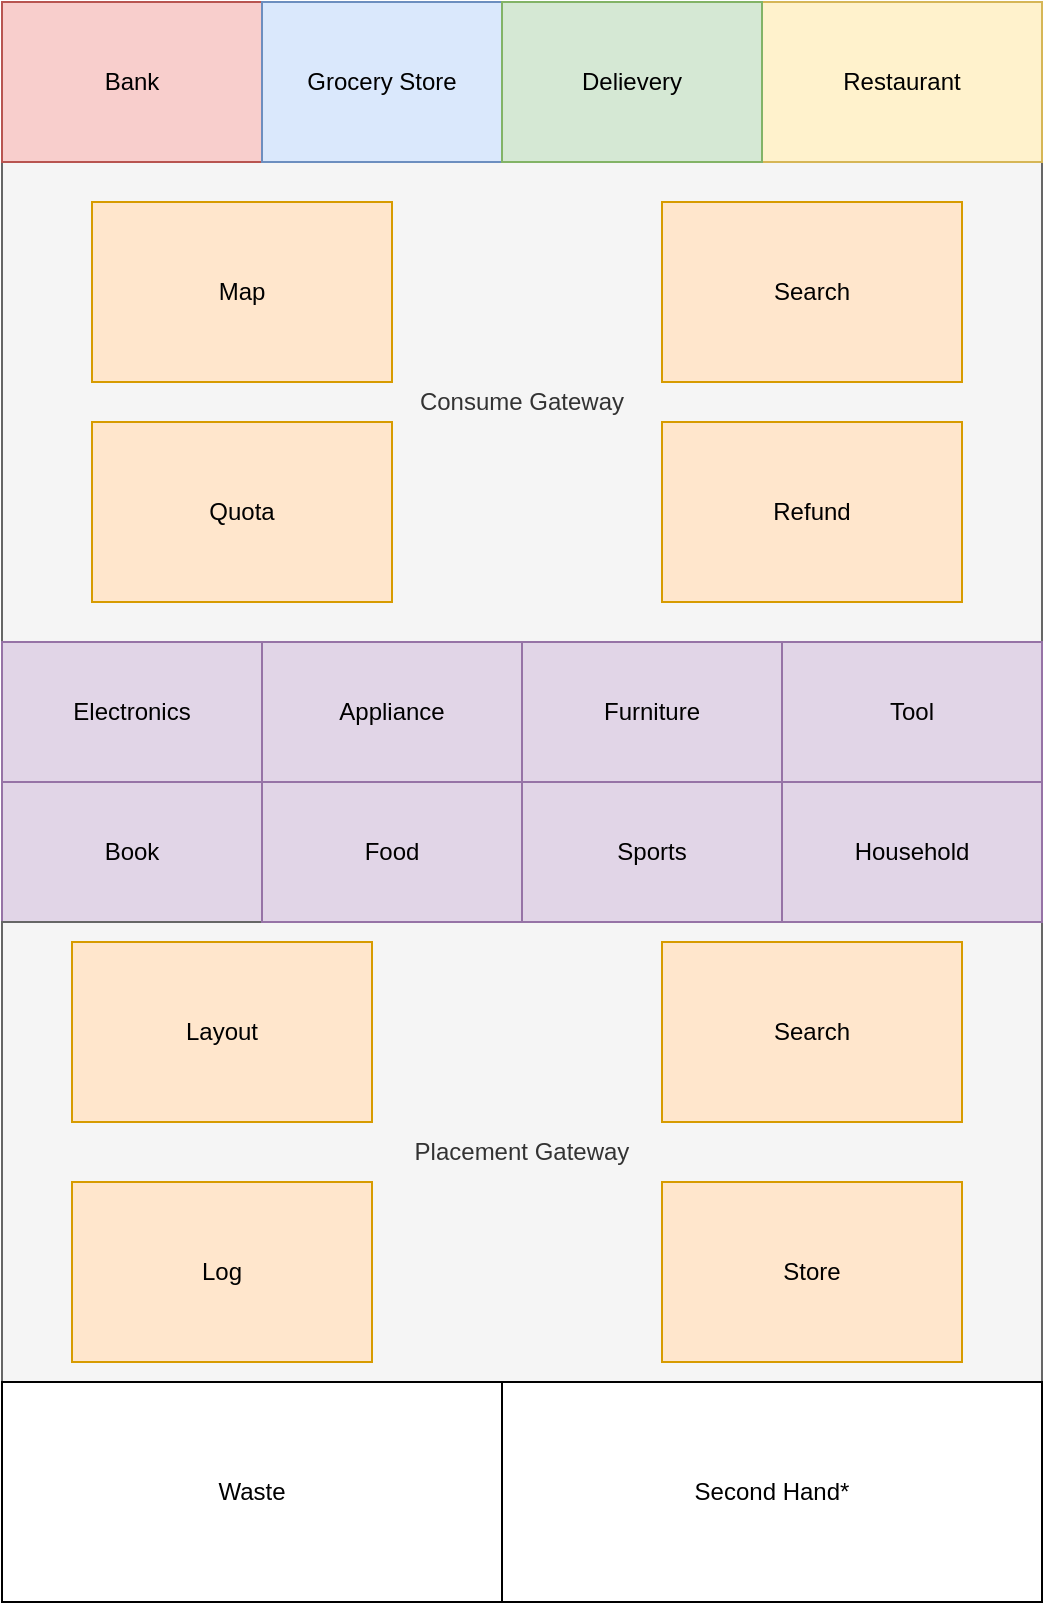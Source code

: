 <mxfile version="25.0.3">
  <diagram name="Page-1" id="npLbE8J98bGHxl6P-5pd">
    <mxGraphModel dx="2074" dy="1098" grid="1" gridSize="10" guides="1" tooltips="1" connect="1" arrows="1" fold="1" page="1" pageScale="1" pageWidth="850" pageHeight="1100" math="0" shadow="0">
      <root>
        <mxCell id="0" />
        <mxCell id="1" parent="0" />
        <mxCell id="xrJP1ih3WPZKi38gxEbK-1" value="Consume Gateway" style="rounded=0;whiteSpace=wrap;html=1;fillColor=#f5f5f5;fontColor=#333333;strokeColor=#666666;" vertex="1" parent="1">
          <mxGeometry x="150" y="220" width="520" height="240" as="geometry" />
        </mxCell>
        <mxCell id="xrJP1ih3WPZKi38gxEbK-3" value="Bank" style="rounded=0;whiteSpace=wrap;html=1;fillColor=#f8cecc;strokeColor=#b85450;" vertex="1" parent="1">
          <mxGeometry x="150" y="140" width="130" height="80" as="geometry" />
        </mxCell>
        <mxCell id="xrJP1ih3WPZKi38gxEbK-4" value="Grocery Store" style="rounded=0;whiteSpace=wrap;html=1;fillColor=#dae8fc;strokeColor=#6c8ebf;" vertex="1" parent="1">
          <mxGeometry x="280" y="140" width="120" height="80" as="geometry" />
        </mxCell>
        <mxCell id="xrJP1ih3WPZKi38gxEbK-5" value="Restaurant" style="rounded=0;whiteSpace=wrap;html=1;fillColor=#fff2cc;strokeColor=#d6b656;" vertex="1" parent="1">
          <mxGeometry x="530" y="140" width="140" height="80" as="geometry" />
        </mxCell>
        <mxCell id="xrJP1ih3WPZKi38gxEbK-6" value="Appliance" style="rounded=0;whiteSpace=wrap;html=1;fillColor=#e1d5e7;strokeColor=#9673a6;" vertex="1" parent="1">
          <mxGeometry x="280" y="460" width="130" height="70" as="geometry" />
        </mxCell>
        <mxCell id="xrJP1ih3WPZKi38gxEbK-7" value="Map" style="rounded=0;whiteSpace=wrap;html=1;fillColor=#ffe6cc;strokeColor=#d79b00;" vertex="1" parent="1">
          <mxGeometry x="195" y="240" width="150" height="90" as="geometry" />
        </mxCell>
        <mxCell id="xrJP1ih3WPZKi38gxEbK-8" value="Furniture" style="rounded=0;whiteSpace=wrap;html=1;fillColor=#e1d5e7;strokeColor=#9673a6;" vertex="1" parent="1">
          <mxGeometry x="410" y="460" width="130" height="70" as="geometry" />
        </mxCell>
        <mxCell id="xrJP1ih3WPZKi38gxEbK-9" value="Electronics" style="rounded=0;whiteSpace=wrap;html=1;fillColor=#e1d5e7;strokeColor=#9673a6;" vertex="1" parent="1">
          <mxGeometry x="150" y="460" width="130" height="70" as="geometry" />
        </mxCell>
        <mxCell id="xrJP1ih3WPZKi38gxEbK-10" value="Quota" style="rounded=0;whiteSpace=wrap;html=1;fillColor=#ffe6cc;strokeColor=#d79b00;" vertex="1" parent="1">
          <mxGeometry x="195" y="350" width="150" height="90" as="geometry" />
        </mxCell>
        <mxCell id="xrJP1ih3WPZKi38gxEbK-11" value="Book" style="rounded=0;whiteSpace=wrap;html=1;fillColor=#e1d5e7;strokeColor=#9673a6;" vertex="1" parent="1">
          <mxGeometry x="150" y="530" width="130" height="70" as="geometry" />
        </mxCell>
        <mxCell id="xrJP1ih3WPZKi38gxEbK-12" value="Placement Gateway" style="rounded=0;whiteSpace=wrap;html=1;fillColor=#f5f5f5;fontColor=#333333;strokeColor=#666666;" vertex="1" parent="1">
          <mxGeometry x="150" y="600" width="520" height="230" as="geometry" />
        </mxCell>
        <mxCell id="xrJP1ih3WPZKi38gxEbK-13" value="Food" style="rounded=0;whiteSpace=wrap;html=1;fillColor=#e1d5e7;strokeColor=#9673a6;" vertex="1" parent="1">
          <mxGeometry x="280" y="530" width="130" height="70" as="geometry" />
        </mxCell>
        <mxCell id="xrJP1ih3WPZKi38gxEbK-14" value="Search" style="rounded=0;whiteSpace=wrap;html=1;fillColor=#ffe6cc;strokeColor=#d79b00;" vertex="1" parent="1">
          <mxGeometry x="480" y="240" width="150" height="90" as="geometry" />
        </mxCell>
        <mxCell id="xrJP1ih3WPZKi38gxEbK-15" value="Refund" style="rounded=0;whiteSpace=wrap;html=1;fillColor=#ffe6cc;strokeColor=#d79b00;" vertex="1" parent="1">
          <mxGeometry x="480" y="350" width="150" height="90" as="geometry" />
        </mxCell>
        <mxCell id="xrJP1ih3WPZKi38gxEbK-16" value="Waste" style="rounded=0;whiteSpace=wrap;html=1;" vertex="1" parent="1">
          <mxGeometry x="150" y="830" width="250" height="110" as="geometry" />
        </mxCell>
        <mxCell id="xrJP1ih3WPZKi38gxEbK-17" value="Second Hand*" style="rounded=0;whiteSpace=wrap;html=1;" vertex="1" parent="1">
          <mxGeometry x="400" y="830" width="270" height="110" as="geometry" />
        </mxCell>
        <mxCell id="xrJP1ih3WPZKi38gxEbK-18" value="Tool" style="rounded=0;whiteSpace=wrap;html=1;fillColor=#e1d5e7;strokeColor=#9673a6;" vertex="1" parent="1">
          <mxGeometry x="540" y="460" width="130" height="70" as="geometry" />
        </mxCell>
        <mxCell id="xrJP1ih3WPZKi38gxEbK-20" value="Sports" style="rounded=0;whiteSpace=wrap;html=1;fillColor=#e1d5e7;strokeColor=#9673a6;" vertex="1" parent="1">
          <mxGeometry x="410" y="530" width="130" height="70" as="geometry" />
        </mxCell>
        <mxCell id="xrJP1ih3WPZKi38gxEbK-21" value="Search" style="rounded=0;whiteSpace=wrap;html=1;fillColor=#ffe6cc;strokeColor=#d79b00;" vertex="1" parent="1">
          <mxGeometry x="480" y="610" width="150" height="90" as="geometry" />
        </mxCell>
        <mxCell id="xrJP1ih3WPZKi38gxEbK-22" value="Store" style="rounded=0;whiteSpace=wrap;html=1;fillColor=#ffe6cc;strokeColor=#d79b00;" vertex="1" parent="1">
          <mxGeometry x="480" y="730" width="150" height="90" as="geometry" />
        </mxCell>
        <mxCell id="xrJP1ih3WPZKi38gxEbK-23" value="Household" style="rounded=0;whiteSpace=wrap;html=1;fillColor=#e1d5e7;strokeColor=#9673a6;" vertex="1" parent="1">
          <mxGeometry x="540" y="530" width="130" height="70" as="geometry" />
        </mxCell>
        <mxCell id="xrJP1ih3WPZKi38gxEbK-24" value="Layout" style="rounded=0;whiteSpace=wrap;html=1;fillColor=#ffe6cc;strokeColor=#d79b00;" vertex="1" parent="1">
          <mxGeometry x="185" y="610" width="150" height="90" as="geometry" />
        </mxCell>
        <mxCell id="xrJP1ih3WPZKi38gxEbK-25" value="Log" style="rounded=0;whiteSpace=wrap;html=1;fillColor=#ffe6cc;strokeColor=#d79b00;" vertex="1" parent="1">
          <mxGeometry x="185" y="730" width="150" height="90" as="geometry" />
        </mxCell>
        <mxCell id="xrJP1ih3WPZKi38gxEbK-26" value="Delievery" style="rounded=0;whiteSpace=wrap;html=1;fillColor=#d5e8d4;strokeColor=#82b366;" vertex="1" parent="1">
          <mxGeometry x="400" y="140" width="130" height="80" as="geometry" />
        </mxCell>
      </root>
    </mxGraphModel>
  </diagram>
</mxfile>
